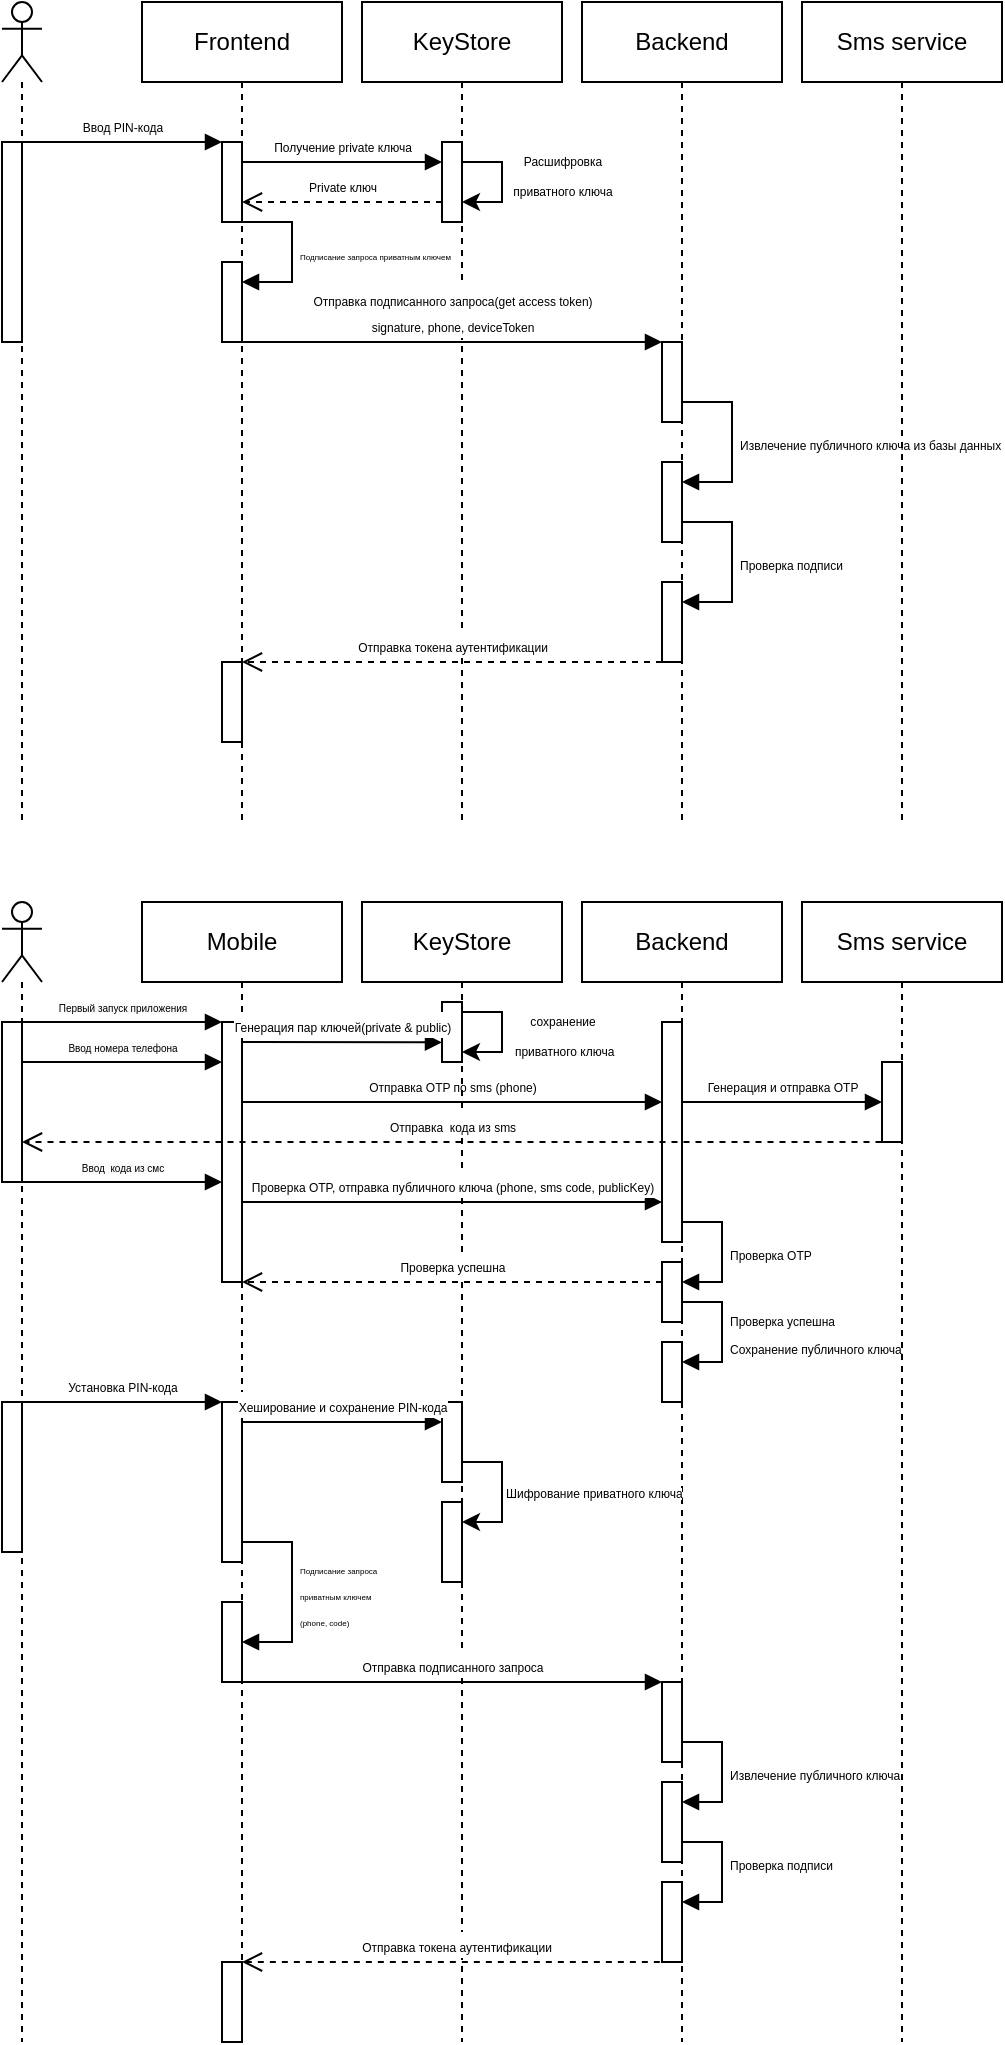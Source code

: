 <mxfile version="24.7.10">
  <diagram name="Page-1" id="2YBvvXClWsGukQMizWep">
    <mxGraphModel dx="717" dy="410" grid="1" gridSize="10" guides="1" tooltips="1" connect="1" arrows="1" fold="1" page="1" pageScale="1" pageWidth="850" pageHeight="1100" math="0" shadow="0">
      <root>
        <mxCell id="0" />
        <mxCell id="1" parent="0" />
        <mxCell id="j4ppFfh7coL_AdbM1LWi-92" value="" style="shape=umlLifeline;perimeter=lifelinePerimeter;whiteSpace=wrap;html=1;container=1;dropTarget=0;collapsible=0;recursiveResize=0;outlineConnect=0;portConstraint=eastwest;newEdgeStyle={&quot;curved&quot;:0,&quot;rounded&quot;:0};participant=umlActor;" vertex="1" parent="1">
          <mxGeometry x="120" y="40" width="20" height="410" as="geometry" />
        </mxCell>
        <mxCell id="j4ppFfh7coL_AdbM1LWi-113" value="" style="html=1;points=[[0,0,0,0,5],[0,1,0,0,-5],[1,0,0,0,5],[1,1,0,0,-5]];perimeter=orthogonalPerimeter;outlineConnect=0;targetShapes=umlLifeline;portConstraint=eastwest;newEdgeStyle={&quot;curved&quot;:0,&quot;rounded&quot;:0};" vertex="1" parent="j4ppFfh7coL_AdbM1LWi-92">
          <mxGeometry y="70" width="10" height="100" as="geometry" />
        </mxCell>
        <mxCell id="j4ppFfh7coL_AdbM1LWi-94" value="Frontend" style="shape=umlLifeline;perimeter=lifelinePerimeter;whiteSpace=wrap;html=1;container=1;dropTarget=0;collapsible=0;recursiveResize=0;outlineConnect=0;portConstraint=eastwest;newEdgeStyle={&quot;edgeStyle&quot;:&quot;elbowEdgeStyle&quot;,&quot;elbow&quot;:&quot;vertical&quot;,&quot;curved&quot;:0,&quot;rounded&quot;:0};" vertex="1" parent="1">
          <mxGeometry x="190" y="40" width="100" height="410" as="geometry" />
        </mxCell>
        <mxCell id="j4ppFfh7coL_AdbM1LWi-115" value="" style="html=1;points=[[0,0,0,0,5],[0,1,0,0,-5],[1,0,0,0,5],[1,1,0,0,-5]];perimeter=orthogonalPerimeter;outlineConnect=0;targetShapes=umlLifeline;portConstraint=eastwest;newEdgeStyle={&quot;curved&quot;:0,&quot;rounded&quot;:0};" vertex="1" parent="j4ppFfh7coL_AdbM1LWi-94">
          <mxGeometry x="40" y="70" width="10" height="40" as="geometry" />
        </mxCell>
        <mxCell id="j4ppFfh7coL_AdbM1LWi-120" value="" style="html=1;points=[[0,0,0,0,5],[0,1,0,0,-5],[1,0,0,0,5],[1,1,0,0,-5]];perimeter=orthogonalPerimeter;outlineConnect=0;targetShapes=umlLifeline;portConstraint=eastwest;newEdgeStyle={&quot;curved&quot;:0,&quot;rounded&quot;:0};" vertex="1" parent="j4ppFfh7coL_AdbM1LWi-94">
          <mxGeometry x="40" y="130" width="10" height="40" as="geometry" />
        </mxCell>
        <mxCell id="j4ppFfh7coL_AdbM1LWi-121" value="&lt;span style=&quot;font-size: 4px;&quot;&gt;Подписание запроса приватным ключем&lt;/span&gt;" style="html=1;align=left;spacingLeft=2;endArrow=block;rounded=0;edgeStyle=orthogonalEdgeStyle;curved=0;rounded=0;" edge="1" target="j4ppFfh7coL_AdbM1LWi-120" parent="j4ppFfh7coL_AdbM1LWi-94" source="j4ppFfh7coL_AdbM1LWi-115">
          <mxGeometry relative="1" as="geometry">
            <mxPoint x="45" y="110" as="sourcePoint" />
            <Array as="points">
              <mxPoint x="75" y="110" />
              <mxPoint x="75" y="140" />
            </Array>
          </mxGeometry>
        </mxCell>
        <mxCell id="j4ppFfh7coL_AdbM1LWi-130" value="" style="html=1;points=[[0,0,0,0,5],[0,1,0,0,-5],[1,0,0,0,5],[1,1,0,0,-5]];perimeter=orthogonalPerimeter;outlineConnect=0;targetShapes=umlLifeline;portConstraint=eastwest;newEdgeStyle={&quot;curved&quot;:0,&quot;rounded&quot;:0};" vertex="1" parent="j4ppFfh7coL_AdbM1LWi-94">
          <mxGeometry x="40" y="330" width="10" height="40" as="geometry" />
        </mxCell>
        <mxCell id="j4ppFfh7coL_AdbM1LWi-99" value="KeyStore" style="shape=umlLifeline;perimeter=lifelinePerimeter;whiteSpace=wrap;html=1;container=1;dropTarget=0;collapsible=0;recursiveResize=0;outlineConnect=0;portConstraint=eastwest;newEdgeStyle={&quot;curved&quot;:0,&quot;rounded&quot;:0};" vertex="1" parent="1">
          <mxGeometry x="300" y="40" width="100" height="410" as="geometry" />
        </mxCell>
        <mxCell id="j4ppFfh7coL_AdbM1LWi-116" value="" style="html=1;points=[[0,0,0,0,5],[0,1,0,0,-5],[1,0,0,0,5],[1,1,0,0,-5]];perimeter=orthogonalPerimeter;outlineConnect=0;targetShapes=umlLifeline;portConstraint=eastwest;newEdgeStyle={&quot;curved&quot;:0,&quot;rounded&quot;:0};" vertex="1" parent="j4ppFfh7coL_AdbM1LWi-99">
          <mxGeometry x="40" y="70" width="10" height="40" as="geometry" />
        </mxCell>
        <mxCell id="j4ppFfh7coL_AdbM1LWi-190" style="edgeStyle=orthogonalEdgeStyle;rounded=0;orthogonalLoop=1;jettySize=auto;html=1;curved=0;elbow=vertical;" edge="1" parent="j4ppFfh7coL_AdbM1LWi-99" source="j4ppFfh7coL_AdbM1LWi-116" target="j4ppFfh7coL_AdbM1LWi-116">
          <mxGeometry relative="1" as="geometry" />
        </mxCell>
        <mxCell id="j4ppFfh7coL_AdbM1LWi-101" value="Backend" style="shape=umlLifeline;perimeter=lifelinePerimeter;whiteSpace=wrap;html=1;container=1;dropTarget=0;collapsible=0;recursiveResize=0;outlineConnect=0;portConstraint=eastwest;newEdgeStyle={&quot;edgeStyle&quot;:&quot;elbowEdgeStyle&quot;,&quot;elbow&quot;:&quot;vertical&quot;,&quot;curved&quot;:0,&quot;rounded&quot;:0};" vertex="1" parent="1">
          <mxGeometry x="410" y="40" width="100" height="410" as="geometry" />
        </mxCell>
        <mxCell id="j4ppFfh7coL_AdbM1LWi-123" value="" style="html=1;points=[[0,0,0,0,5],[0,1,0,0,-5],[1,0,0,0,5],[1,1,0,0,-5]];perimeter=orthogonalPerimeter;outlineConnect=0;targetShapes=umlLifeline;portConstraint=eastwest;newEdgeStyle={&quot;curved&quot;:0,&quot;rounded&quot;:0};" vertex="1" parent="j4ppFfh7coL_AdbM1LWi-101">
          <mxGeometry x="40" y="170" width="10" height="40" as="geometry" />
        </mxCell>
        <mxCell id="j4ppFfh7coL_AdbM1LWi-126" value="" style="html=1;points=[[0,0,0,0,5],[0,1,0,0,-5],[1,0,0,0,5],[1,1,0,0,-5]];perimeter=orthogonalPerimeter;outlineConnect=0;targetShapes=umlLifeline;portConstraint=eastwest;newEdgeStyle={&quot;curved&quot;:0,&quot;rounded&quot;:0};" vertex="1" parent="j4ppFfh7coL_AdbM1LWi-101">
          <mxGeometry x="40" y="230" width="10" height="40" as="geometry" />
        </mxCell>
        <mxCell id="j4ppFfh7coL_AdbM1LWi-127" value="&lt;font style=&quot;font-size: 6px;&quot;&gt;Извлечение публичного ключа из базы данных&lt;/font&gt;" style="html=1;align=left;spacingLeft=2;endArrow=block;rounded=0;edgeStyle=orthogonalEdgeStyle;curved=0;rounded=0;" edge="1" target="j4ppFfh7coL_AdbM1LWi-126" parent="j4ppFfh7coL_AdbM1LWi-101" source="j4ppFfh7coL_AdbM1LWi-123">
          <mxGeometry relative="1" as="geometry">
            <mxPoint x="45" y="210" as="sourcePoint" />
            <Array as="points">
              <mxPoint x="75" y="200" />
              <mxPoint x="75" y="240" />
            </Array>
          </mxGeometry>
        </mxCell>
        <mxCell id="j4ppFfh7coL_AdbM1LWi-128" value="" style="html=1;points=[[0,0,0,0,5],[0,1,0,0,-5],[1,0,0,0,5],[1,1,0,0,-5]];perimeter=orthogonalPerimeter;outlineConnect=0;targetShapes=umlLifeline;portConstraint=eastwest;newEdgeStyle={&quot;curved&quot;:0,&quot;rounded&quot;:0};" vertex="1" parent="j4ppFfh7coL_AdbM1LWi-101">
          <mxGeometry x="40" y="290" width="10" height="40" as="geometry" />
        </mxCell>
        <mxCell id="j4ppFfh7coL_AdbM1LWi-129" value="&lt;span style=&quot;font-size: 6px;&quot;&gt;Проверка подписи&lt;/span&gt;" style="html=1;align=left;spacingLeft=2;endArrow=block;rounded=0;edgeStyle=orthogonalEdgeStyle;curved=0;rounded=0;" edge="1" target="j4ppFfh7coL_AdbM1LWi-128" parent="j4ppFfh7coL_AdbM1LWi-101" source="j4ppFfh7coL_AdbM1LWi-126">
          <mxGeometry relative="1" as="geometry">
            <mxPoint x="45" y="280" as="sourcePoint" />
            <Array as="points">
              <mxPoint x="75" y="260" />
              <mxPoint x="75" y="300" />
            </Array>
          </mxGeometry>
        </mxCell>
        <mxCell id="j4ppFfh7coL_AdbM1LWi-111" value="Sms service" style="shape=umlLifeline;perimeter=lifelinePerimeter;whiteSpace=wrap;html=1;container=1;dropTarget=0;collapsible=0;recursiveResize=0;outlineConnect=0;portConstraint=eastwest;newEdgeStyle={&quot;curved&quot;:0,&quot;rounded&quot;:0};" vertex="1" parent="1">
          <mxGeometry x="520" y="40" width="100" height="410" as="geometry" />
        </mxCell>
        <mxCell id="j4ppFfh7coL_AdbM1LWi-114" value="&lt;font style=&quot;font-size: 6px;&quot;&gt;Ввод PIN-кода&lt;/font&gt;" style="html=1;verticalAlign=bottom;endArrow=block;curved=0;rounded=0;" edge="1" parent="1">
          <mxGeometry width="80" relative="1" as="geometry">
            <mxPoint x="130" y="110" as="sourcePoint" />
            <mxPoint x="230" y="110" as="targetPoint" />
            <Array as="points">
              <mxPoint x="200" y="110" />
            </Array>
          </mxGeometry>
        </mxCell>
        <mxCell id="j4ppFfh7coL_AdbM1LWi-117" value="&lt;font style=&quot;font-size: 6px;&quot;&gt;Получение private ключа&lt;/font&gt;" style="html=1;verticalAlign=bottom;endArrow=block;curved=0;rounded=0;" edge="1" parent="1" source="j4ppFfh7coL_AdbM1LWi-94" target="j4ppFfh7coL_AdbM1LWi-116">
          <mxGeometry width="80" relative="1" as="geometry">
            <mxPoint x="260" y="120" as="sourcePoint" />
            <mxPoint x="340" y="120" as="targetPoint" />
            <Array as="points">
              <mxPoint x="290" y="120" />
            </Array>
          </mxGeometry>
        </mxCell>
        <mxCell id="j4ppFfh7coL_AdbM1LWi-122" value="&lt;span style=&quot;font-size: 6px;&quot;&gt;Отправка подписанного запроса(get access token)&lt;/span&gt;&lt;div&gt;&lt;span style=&quot;font-size: 6px;&quot;&gt;signature, phone, deviceToken&lt;/span&gt;&lt;/div&gt;" style="html=1;verticalAlign=bottom;endArrow=block;curved=0;rounded=0;" edge="1" parent="1" target="j4ppFfh7coL_AdbM1LWi-123">
          <mxGeometry width="80" relative="1" as="geometry">
            <mxPoint x="240" y="210" as="sourcePoint" />
            <mxPoint x="320" y="210" as="targetPoint" />
          </mxGeometry>
        </mxCell>
        <mxCell id="j4ppFfh7coL_AdbM1LWi-131" value="&lt;span style=&quot;font-size: 6px;&quot;&gt;Отправка токена аутентификации&lt;/span&gt;" style="html=1;verticalAlign=bottom;endArrow=open;dashed=1;endSize=8;curved=0;rounded=0;" edge="1" parent="1">
          <mxGeometry relative="1" as="geometry">
            <mxPoint x="450" y="370" as="sourcePoint" />
            <mxPoint x="239.987" y="370" as="targetPoint" />
          </mxGeometry>
        </mxCell>
        <mxCell id="j4ppFfh7coL_AdbM1LWi-134" value="&lt;font style=&quot;font-size: 6px;&quot;&gt;Private ключ&lt;/font&gt;" style="html=1;verticalAlign=bottom;endArrow=open;dashed=1;endSize=8;curved=0;rounded=0;" edge="1" parent="1" target="j4ppFfh7coL_AdbM1LWi-94">
          <mxGeometry relative="1" as="geometry">
            <mxPoint x="340" y="140" as="sourcePoint" />
            <mxPoint x="260" y="140" as="targetPoint" />
          </mxGeometry>
        </mxCell>
        <mxCell id="j4ppFfh7coL_AdbM1LWi-137" value="" style="shape=umlLifeline;perimeter=lifelinePerimeter;whiteSpace=wrap;html=1;container=1;dropTarget=0;collapsible=0;recursiveResize=0;outlineConnect=0;portConstraint=eastwest;newEdgeStyle={&quot;curved&quot;:0,&quot;rounded&quot;:0};participant=umlActor;" vertex="1" parent="1">
          <mxGeometry x="120" y="490" width="20" height="570" as="geometry" />
        </mxCell>
        <mxCell id="j4ppFfh7coL_AdbM1LWi-138" value="" style="html=1;points=[[0,0,0,0,5],[0,1,0,0,-5],[1,0,0,0,5],[1,1,0,0,-5]];perimeter=orthogonalPerimeter;outlineConnect=0;targetShapes=umlLifeline;portConstraint=eastwest;newEdgeStyle={&quot;curved&quot;:0,&quot;rounded&quot;:0};" vertex="1" parent="j4ppFfh7coL_AdbM1LWi-137">
          <mxGeometry y="60" width="10" height="80" as="geometry" />
        </mxCell>
        <mxCell id="j4ppFfh7coL_AdbM1LWi-165" value="" style="html=1;points=[[0,0,0,0,5],[0,1,0,0,-5],[1,0,0,0,5],[1,1,0,0,-5]];perimeter=orthogonalPerimeter;outlineConnect=0;targetShapes=umlLifeline;portConstraint=eastwest;newEdgeStyle={&quot;curved&quot;:0,&quot;rounded&quot;:0};" vertex="1" parent="j4ppFfh7coL_AdbM1LWi-137">
          <mxGeometry y="250" width="10" height="75" as="geometry" />
        </mxCell>
        <mxCell id="j4ppFfh7coL_AdbM1LWi-139" value="Mobile" style="shape=umlLifeline;perimeter=lifelinePerimeter;whiteSpace=wrap;html=1;container=1;dropTarget=0;collapsible=0;recursiveResize=0;outlineConnect=0;portConstraint=eastwest;newEdgeStyle={&quot;edgeStyle&quot;:&quot;elbowEdgeStyle&quot;,&quot;elbow&quot;:&quot;vertical&quot;,&quot;curved&quot;:0,&quot;rounded&quot;:0};" vertex="1" parent="1">
          <mxGeometry x="190" y="490" width="100" height="570" as="geometry" />
        </mxCell>
        <mxCell id="j4ppFfh7coL_AdbM1LWi-140" value="" style="html=1;points=[[0,0,0,0,5],[0,1,0,0,-5],[1,0,0,0,5],[1,1,0,0,-5]];perimeter=orthogonalPerimeter;outlineConnect=0;targetShapes=umlLifeline;portConstraint=eastwest;newEdgeStyle={&quot;curved&quot;:0,&quot;rounded&quot;:0};" vertex="1" parent="j4ppFfh7coL_AdbM1LWi-139">
          <mxGeometry x="40" y="60" width="10" height="130" as="geometry" />
        </mxCell>
        <mxCell id="j4ppFfh7coL_AdbM1LWi-141" value="" style="html=1;points=[[0,0,0,0,5],[0,1,0,0,-5],[1,0,0,0,5],[1,1,0,0,-5]];perimeter=orthogonalPerimeter;outlineConnect=0;targetShapes=umlLifeline;portConstraint=eastwest;newEdgeStyle={&quot;curved&quot;:0,&quot;rounded&quot;:0};" vertex="1" parent="j4ppFfh7coL_AdbM1LWi-139">
          <mxGeometry x="40" y="250" width="10" height="80" as="geometry" />
        </mxCell>
        <mxCell id="j4ppFfh7coL_AdbM1LWi-142" value="" style="html=1;points=[[0,0,0,0,5],[0,1,0,0,-5],[1,0,0,0,5],[1,1,0,0,-5]];perimeter=orthogonalPerimeter;outlineConnect=0;targetShapes=umlLifeline;portConstraint=eastwest;newEdgeStyle={&quot;curved&quot;:0,&quot;rounded&quot;:0};" vertex="1" parent="j4ppFfh7coL_AdbM1LWi-139">
          <mxGeometry x="40" y="350" width="10" height="40" as="geometry" />
        </mxCell>
        <mxCell id="j4ppFfh7coL_AdbM1LWi-143" value="&lt;font style=&quot;font-size: 4px;&quot;&gt;Подписание запроса&amp;nbsp;&lt;/font&gt;&lt;div&gt;&lt;font style=&quot;font-size: 4px;&quot;&gt;приватным ключем&amp;nbsp;&lt;br&gt;&lt;/font&gt;&lt;/div&gt;&lt;div&gt;&lt;font style=&quot;font-size: 4px;&quot;&gt;(phone, code)&lt;/font&gt;&lt;/div&gt;" style="html=1;align=left;spacingLeft=2;endArrow=block;rounded=0;edgeStyle=orthogonalEdgeStyle;curved=0;rounded=0;" edge="1" parent="j4ppFfh7coL_AdbM1LWi-139" target="j4ppFfh7coL_AdbM1LWi-142" source="j4ppFfh7coL_AdbM1LWi-141">
          <mxGeometry relative="1" as="geometry">
            <mxPoint x="45" y="290" as="sourcePoint" />
            <Array as="points">
              <mxPoint x="75" y="320" />
              <mxPoint x="75" y="370" />
            </Array>
          </mxGeometry>
        </mxCell>
        <mxCell id="j4ppFfh7coL_AdbM1LWi-144" value="" style="html=1;points=[[0,0,0,0,5],[0,1,0,0,-5],[1,0,0,0,5],[1,1,0,0,-5]];perimeter=orthogonalPerimeter;outlineConnect=0;targetShapes=umlLifeline;portConstraint=eastwest;newEdgeStyle={&quot;curved&quot;:0,&quot;rounded&quot;:0};" vertex="1" parent="j4ppFfh7coL_AdbM1LWi-139">
          <mxGeometry x="40" y="530" width="10" height="40" as="geometry" />
        </mxCell>
        <mxCell id="j4ppFfh7coL_AdbM1LWi-145" value="Backend" style="shape=umlLifeline;perimeter=lifelinePerimeter;whiteSpace=wrap;html=1;container=1;dropTarget=0;collapsible=0;recursiveResize=0;outlineConnect=0;portConstraint=eastwest;newEdgeStyle={&quot;edgeStyle&quot;:&quot;elbowEdgeStyle&quot;,&quot;elbow&quot;:&quot;vertical&quot;,&quot;curved&quot;:0,&quot;rounded&quot;:0};" vertex="1" parent="1">
          <mxGeometry x="410" y="490" width="100" height="570" as="geometry" />
        </mxCell>
        <mxCell id="j4ppFfh7coL_AdbM1LWi-146" value="" style="html=1;points=[[0,0,0,0,5],[0,1,0,0,-5],[1,0,0,0,5],[1,1,0,0,-5]];perimeter=orthogonalPerimeter;outlineConnect=0;targetShapes=umlLifeline;portConstraint=eastwest;newEdgeStyle={&quot;curved&quot;:0,&quot;rounded&quot;:0};" vertex="1" parent="j4ppFfh7coL_AdbM1LWi-145">
          <mxGeometry x="40" y="60" width="10" height="110" as="geometry" />
        </mxCell>
        <mxCell id="j4ppFfh7coL_AdbM1LWi-147" value="" style="html=1;points=[[0,0,0,0,5],[0,1,0,0,-5],[1,0,0,0,5],[1,1,0,0,-5]];perimeter=orthogonalPerimeter;outlineConnect=0;targetShapes=umlLifeline;portConstraint=eastwest;newEdgeStyle={&quot;curved&quot;:0,&quot;rounded&quot;:0};" vertex="1" parent="j4ppFfh7coL_AdbM1LWi-145">
          <mxGeometry x="40" y="180" width="10" height="30" as="geometry" />
        </mxCell>
        <mxCell id="j4ppFfh7coL_AdbM1LWi-148" value="&lt;font style=&quot;font-size: 6px;&quot;&gt;Проверка OTP&lt;/font&gt;" style="html=1;align=left;spacingLeft=2;endArrow=block;rounded=0;edgeStyle=orthogonalEdgeStyle;curved=0;rounded=0;" edge="1" parent="j4ppFfh7coL_AdbM1LWi-145">
          <mxGeometry relative="1" as="geometry">
            <mxPoint x="50" y="160" as="sourcePoint" />
            <Array as="points">
              <mxPoint x="70" y="160" />
              <mxPoint x="70" y="190" />
            </Array>
            <mxPoint x="50" y="190" as="targetPoint" />
            <mxPoint as="offset" />
          </mxGeometry>
        </mxCell>
        <mxCell id="j4ppFfh7coL_AdbM1LWi-150" value="" style="html=1;points=[[0,0,0,0,5],[0,1,0,0,-5],[1,0,0,0,5],[1,1,0,0,-5]];perimeter=orthogonalPerimeter;outlineConnect=0;targetShapes=umlLifeline;portConstraint=eastwest;newEdgeStyle={&quot;curved&quot;:0,&quot;rounded&quot;:0};" vertex="1" parent="j4ppFfh7coL_AdbM1LWi-145">
          <mxGeometry x="40" y="390" width="10" height="40" as="geometry" />
        </mxCell>
        <mxCell id="j4ppFfh7coL_AdbM1LWi-151" value="" style="html=1;points=[[0,0,0,0,5],[0,1,0,0,-5],[1,0,0,0,5],[1,1,0,0,-5]];perimeter=orthogonalPerimeter;outlineConnect=0;targetShapes=umlLifeline;portConstraint=eastwest;newEdgeStyle={&quot;curved&quot;:0,&quot;rounded&quot;:0};" vertex="1" parent="j4ppFfh7coL_AdbM1LWi-145">
          <mxGeometry x="40" y="440" width="10" height="40" as="geometry" />
        </mxCell>
        <mxCell id="j4ppFfh7coL_AdbM1LWi-152" value="&lt;font style=&quot;font-size: 6px;&quot;&gt;Извлечение публичного ключа&lt;/font&gt;" style="html=1;align=left;spacingLeft=2;endArrow=block;rounded=0;edgeStyle=orthogonalEdgeStyle;curved=0;rounded=0;" edge="1" parent="j4ppFfh7coL_AdbM1LWi-145" target="j4ppFfh7coL_AdbM1LWi-151" source="j4ppFfh7coL_AdbM1LWi-150">
          <mxGeometry relative="1" as="geometry">
            <mxPoint x="45" y="400" as="sourcePoint" />
            <Array as="points">
              <mxPoint x="70" y="420" />
              <mxPoint x="70" y="450" />
            </Array>
          </mxGeometry>
        </mxCell>
        <mxCell id="j4ppFfh7coL_AdbM1LWi-153" value="" style="html=1;points=[[0,0,0,0,5],[0,1,0,0,-5],[1,0,0,0,5],[1,1,0,0,-5]];perimeter=orthogonalPerimeter;outlineConnect=0;targetShapes=umlLifeline;portConstraint=eastwest;newEdgeStyle={&quot;curved&quot;:0,&quot;rounded&quot;:0};" vertex="1" parent="j4ppFfh7coL_AdbM1LWi-145">
          <mxGeometry x="40" y="490" width="10" height="40" as="geometry" />
        </mxCell>
        <mxCell id="j4ppFfh7coL_AdbM1LWi-154" value="&lt;font style=&quot;font-size: 6px;&quot;&gt;Проверка подписи&lt;/font&gt;" style="html=1;align=left;spacingLeft=2;endArrow=block;rounded=0;edgeStyle=orthogonalEdgeStyle;curved=0;rounded=0;" edge="1" parent="j4ppFfh7coL_AdbM1LWi-145" target="j4ppFfh7coL_AdbM1LWi-153">
          <mxGeometry relative="1" as="geometry">
            <mxPoint x="50" y="460" as="sourcePoint" />
            <Array as="points">
              <mxPoint x="50" y="470" />
              <mxPoint x="70" y="470" />
              <mxPoint x="70" y="500" />
            </Array>
          </mxGeometry>
        </mxCell>
        <mxCell id="j4ppFfh7coL_AdbM1LWi-175" value="" style="html=1;points=[[0,0,0,0,5],[0,1,0,0,-5],[1,0,0,0,5],[1,1,0,0,-5]];perimeter=orthogonalPerimeter;outlineConnect=0;targetShapes=umlLifeline;portConstraint=eastwest;newEdgeStyle={&quot;curved&quot;:0,&quot;rounded&quot;:0};" vertex="1" parent="j4ppFfh7coL_AdbM1LWi-145">
          <mxGeometry x="40" y="220" width="10" height="30" as="geometry" />
        </mxCell>
        <mxCell id="j4ppFfh7coL_AdbM1LWi-176" value="&lt;font style=&quot;font-size: 6px;&quot;&gt;Проверка успешна&lt;br&gt;Сохранение публичного ключа&lt;/font&gt;" style="html=1;align=left;spacingLeft=2;endArrow=block;rounded=0;edgeStyle=orthogonalEdgeStyle;curved=0;rounded=0;" edge="1" target="j4ppFfh7coL_AdbM1LWi-175" parent="j4ppFfh7coL_AdbM1LWi-145" source="j4ppFfh7coL_AdbM1LWi-147">
          <mxGeometry relative="1" as="geometry">
            <mxPoint x="60" y="180" as="sourcePoint" />
            <Array as="points">
              <mxPoint x="70" y="200" />
              <mxPoint x="70" y="230" />
            </Array>
          </mxGeometry>
        </mxCell>
        <mxCell id="j4ppFfh7coL_AdbM1LWi-155" value="&lt;span style=&quot;font-size: 5px; background-color: rgb(251, 251, 251);&quot;&gt;Ввод номера телефона&lt;/span&gt;" style="html=1;verticalAlign=bottom;endArrow=block;curved=0;rounded=0;" edge="1" parent="1">
          <mxGeometry x="0.003" width="80" relative="1" as="geometry">
            <mxPoint x="130" y="570" as="sourcePoint" />
            <mxPoint x="230" y="570" as="targetPoint" />
            <mxPoint as="offset" />
          </mxGeometry>
        </mxCell>
        <mxCell id="j4ppFfh7coL_AdbM1LWi-156" value="&lt;div style=&quot;&quot;&gt;&lt;span style=&quot;font-size: 6px;&quot;&gt;Отправка OTP по sms (phone)&lt;/span&gt;&lt;/div&gt;" style="html=1;verticalAlign=bottom;endArrow=block;curved=0;rounded=0;align=center;" edge="1" parent="1">
          <mxGeometry x="-0.001" width="80" relative="1" as="geometry">
            <mxPoint x="239.997" y="590" as="sourcePoint" />
            <mxPoint x="450" y="590" as="targetPoint" />
            <Array as="points">
              <mxPoint x="430" y="590" />
            </Array>
            <mxPoint as="offset" />
          </mxGeometry>
        </mxCell>
        <mxCell id="j4ppFfh7coL_AdbM1LWi-157" value="KeyStore" style="shape=umlLifeline;perimeter=lifelinePerimeter;whiteSpace=wrap;html=1;container=1;dropTarget=0;collapsible=0;recursiveResize=0;outlineConnect=0;portConstraint=eastwest;newEdgeStyle={&quot;curved&quot;:0,&quot;rounded&quot;:0};" vertex="1" parent="1">
          <mxGeometry x="300" y="490" width="100" height="570" as="geometry" />
        </mxCell>
        <mxCell id="j4ppFfh7coL_AdbM1LWi-185" style="edgeStyle=orthogonalEdgeStyle;rounded=0;orthogonalLoop=1;jettySize=auto;html=1;curved=0;" edge="1" parent="j4ppFfh7coL_AdbM1LWi-157" source="j4ppFfh7coL_AdbM1LWi-158" target="j4ppFfh7coL_AdbM1LWi-157">
          <mxGeometry relative="1" as="geometry">
            <Array as="points">
              <mxPoint x="60" y="310" />
              <mxPoint x="60" y="310" />
            </Array>
          </mxGeometry>
        </mxCell>
        <mxCell id="j4ppFfh7coL_AdbM1LWi-158" value="" style="html=1;points=[[0,0,0,0,5],[0,1,0,0,-5],[1,0,0,0,5],[1,1,0,0,-5]];perimeter=orthogonalPerimeter;outlineConnect=0;targetShapes=umlLifeline;portConstraint=eastwest;newEdgeStyle={&quot;curved&quot;:0,&quot;rounded&quot;:0};" vertex="1" parent="j4ppFfh7coL_AdbM1LWi-157">
          <mxGeometry x="40" y="250" width="10" height="40" as="geometry" />
        </mxCell>
        <mxCell id="j4ppFfh7coL_AdbM1LWi-177" value="" style="html=1;points=[[0,0,0,0,5],[0,1,0,0,-5],[1,0,0,0,5],[1,1,0,0,-5]];perimeter=orthogonalPerimeter;outlineConnect=0;targetShapes=umlLifeline;portConstraint=eastwest;newEdgeStyle={&quot;curved&quot;:0,&quot;rounded&quot;:0};" vertex="1" parent="j4ppFfh7coL_AdbM1LWi-157">
          <mxGeometry x="40" y="50" width="10" height="30" as="geometry" />
        </mxCell>
        <mxCell id="j4ppFfh7coL_AdbM1LWi-184" value="" style="html=1;points=[[0,0,0,0,5],[0,1,0,0,-5],[1,0,0,0,5],[1,1,0,0,-5]];perimeter=orthogonalPerimeter;outlineConnect=0;targetShapes=umlLifeline;portConstraint=eastwest;newEdgeStyle={&quot;curved&quot;:0,&quot;rounded&quot;:0};" vertex="1" parent="j4ppFfh7coL_AdbM1LWi-157">
          <mxGeometry x="40" y="300" width="10" height="40" as="geometry" />
        </mxCell>
        <mxCell id="j4ppFfh7coL_AdbM1LWi-186" value="" style="edgeStyle=orthogonalEdgeStyle;rounded=0;orthogonalLoop=1;jettySize=auto;html=1;curved=0;" edge="1" parent="j4ppFfh7coL_AdbM1LWi-157" source="j4ppFfh7coL_AdbM1LWi-158" target="j4ppFfh7coL_AdbM1LWi-184">
          <mxGeometry relative="1" as="geometry">
            <Array as="points">
              <mxPoint x="70" y="280" />
              <mxPoint x="70" y="310" />
            </Array>
          </mxGeometry>
        </mxCell>
        <mxCell id="j4ppFfh7coL_AdbM1LWi-192" value="" style="edgeStyle=orthogonalEdgeStyle;rounded=0;orthogonalLoop=1;jettySize=auto;html=1;curved=0;" edge="1" parent="j4ppFfh7coL_AdbM1LWi-157" source="j4ppFfh7coL_AdbM1LWi-177" target="j4ppFfh7coL_AdbM1LWi-177">
          <mxGeometry relative="1" as="geometry" />
        </mxCell>
        <mxCell id="j4ppFfh7coL_AdbM1LWi-159" value="&lt;span style=&quot;font-size: 5px; background-color: rgb(251, 251, 251);&quot;&gt;Ввод&amp;nbsp; кода из смс&lt;/span&gt;" style="html=1;verticalAlign=bottom;endArrow=block;curved=0;rounded=0;" edge="1" parent="1">
          <mxGeometry x="0.003" width="80" relative="1" as="geometry">
            <mxPoint x="130" y="630" as="sourcePoint" />
            <mxPoint x="230" y="630" as="targetPoint" />
            <mxPoint as="offset" />
          </mxGeometry>
        </mxCell>
        <mxCell id="j4ppFfh7coL_AdbM1LWi-160" value="Sms service" style="shape=umlLifeline;perimeter=lifelinePerimeter;whiteSpace=wrap;html=1;container=1;dropTarget=0;collapsible=0;recursiveResize=0;outlineConnect=0;portConstraint=eastwest;newEdgeStyle={&quot;curved&quot;:0,&quot;rounded&quot;:0};" vertex="1" parent="1">
          <mxGeometry x="520" y="490" width="100" height="570" as="geometry" />
        </mxCell>
        <mxCell id="j4ppFfh7coL_AdbM1LWi-161" value="" style="html=1;points=[[0,0,0,0,5],[0,1,0,0,-5],[1,0,0,0,5],[1,1,0,0,-5]];perimeter=orthogonalPerimeter;outlineConnect=0;targetShapes=umlLifeline;portConstraint=eastwest;newEdgeStyle={&quot;curved&quot;:0,&quot;rounded&quot;:0};" vertex="1" parent="j4ppFfh7coL_AdbM1LWi-160">
          <mxGeometry x="40" y="80" width="10" height="40" as="geometry" />
        </mxCell>
        <mxCell id="j4ppFfh7coL_AdbM1LWi-162" value="&lt;font style=&quot;font-size: 6px;&quot;&gt;Генерация и отправка OTP&lt;/font&gt;" style="html=1;verticalAlign=bottom;endArrow=block;curved=0;rounded=0;" edge="1" parent="1">
          <mxGeometry width="80" relative="1" as="geometry">
            <mxPoint x="460" y="590" as="sourcePoint" />
            <mxPoint x="560" y="590" as="targetPoint" />
            <mxPoint as="offset" />
          </mxGeometry>
        </mxCell>
        <mxCell id="j4ppFfh7coL_AdbM1LWi-163" value="&lt;font style=&quot;font-size: 6px;&quot;&gt;Проверка OTP, отправка публичного ключа (phone, sms code, publicKey&lt;/font&gt;&lt;span style=&quot;font-size: 6px;&quot;&gt;)&lt;/span&gt;" style="html=1;verticalAlign=bottom;endArrow=block;curved=0;rounded=0;" edge="1" parent="1">
          <mxGeometry width="80" relative="1" as="geometry">
            <mxPoint x="240" y="640" as="sourcePoint" />
            <mxPoint x="450" y="640" as="targetPoint" />
          </mxGeometry>
        </mxCell>
        <mxCell id="j4ppFfh7coL_AdbM1LWi-164" value="&lt;font style=&quot;font-size: 6px;&quot;&gt;Проверка успешна&lt;/font&gt;" style="html=1;verticalAlign=bottom;endArrow=open;dashed=1;endSize=8;curved=0;rounded=0;" edge="1" parent="1" target="j4ppFfh7coL_AdbM1LWi-139">
          <mxGeometry relative="1" as="geometry">
            <mxPoint x="450" y="680" as="sourcePoint" />
            <mxPoint x="370" y="680" as="targetPoint" />
          </mxGeometry>
        </mxCell>
        <mxCell id="j4ppFfh7coL_AdbM1LWi-166" value="&lt;font style=&quot;font-size: 6px;&quot;&gt;Установка PIN-кода&lt;/font&gt;" style="html=1;verticalAlign=bottom;endArrow=block;curved=0;rounded=0;" edge="1" parent="1">
          <mxGeometry width="80" relative="1" as="geometry">
            <mxPoint x="130" y="740" as="sourcePoint" />
            <mxPoint x="230.0" y="740" as="targetPoint" />
          </mxGeometry>
        </mxCell>
        <mxCell id="j4ppFfh7coL_AdbM1LWi-167" value="&lt;font style=&quot;font-size: 6px;&quot;&gt;Хеширование и сохранение PIN-кода&lt;/font&gt;" style="html=1;verticalAlign=bottom;endArrow=block;curved=0;rounded=0;" edge="1" parent="1">
          <mxGeometry width="80" relative="1" as="geometry">
            <mxPoint x="240" y="750" as="sourcePoint" />
            <mxPoint x="340" y="750" as="targetPoint" />
            <mxPoint as="offset" />
          </mxGeometry>
        </mxCell>
        <mxCell id="j4ppFfh7coL_AdbM1LWi-170" value="&lt;font style=&quot;font-size: 6px;&quot;&gt;Отправка подписанного запроса&lt;/font&gt;" style="html=1;verticalAlign=bottom;endArrow=block;curved=0;rounded=0;" edge="1" parent="1">
          <mxGeometry width="80" relative="1" as="geometry">
            <mxPoint x="240" y="880" as="sourcePoint" />
            <mxPoint x="450" y="880" as="targetPoint" />
          </mxGeometry>
        </mxCell>
        <mxCell id="j4ppFfh7coL_AdbM1LWi-171" value="&lt;font style=&quot;font-size: 6px;&quot;&gt;Отправка токена аутентификации&lt;/font&gt;" style="html=1;verticalAlign=bottom;endArrow=open;dashed=1;endSize=8;curved=0;rounded=0;" edge="1" parent="1" target="j4ppFfh7coL_AdbM1LWi-144">
          <mxGeometry relative="1" as="geometry">
            <mxPoint x="454.92" y="1020" as="sourcePoint" />
            <mxPoint x="245.087" y="1020" as="targetPoint" />
          </mxGeometry>
        </mxCell>
        <mxCell id="j4ppFfh7coL_AdbM1LWi-172" value="&lt;span style=&quot;font-size: 6px;&quot;&gt;Отправка&amp;nbsp; кода из sms&lt;/span&gt;" style="html=1;verticalAlign=bottom;endArrow=open;dashed=1;endSize=8;curved=0;rounded=0;" edge="1" parent="1">
          <mxGeometry relative="1" as="geometry">
            <mxPoint x="559.75" y="610" as="sourcePoint" />
            <mxPoint x="130.003" y="610" as="targetPoint" />
          </mxGeometry>
        </mxCell>
        <mxCell id="j4ppFfh7coL_AdbM1LWi-178" value="&lt;font style=&quot;font-size: 6px;&quot;&gt;Генерация пар ключей(private &amp;amp; public)&lt;/font&gt;" style="html=1;verticalAlign=bottom;endArrow=block;curved=0;rounded=0;" edge="1" parent="1">
          <mxGeometry width="80" relative="1" as="geometry">
            <mxPoint x="240" y="560" as="sourcePoint" />
            <mxPoint x="340" y="560.2" as="targetPoint" />
            <mxPoint as="offset" />
          </mxGeometry>
        </mxCell>
        <mxCell id="j4ppFfh7coL_AdbM1LWi-180" value="&lt;span style=&quot;font-size: 5px; background-color: rgb(251, 251, 251);&quot;&gt;Первый запуск приложения&lt;/span&gt;" style="html=1;verticalAlign=bottom;endArrow=block;curved=0;rounded=0;" edge="1" parent="1">
          <mxGeometry x="0.003" width="80" relative="1" as="geometry">
            <mxPoint x="130" y="550" as="sourcePoint" />
            <mxPoint x="230" y="550" as="targetPoint" />
            <mxPoint as="offset" />
          </mxGeometry>
        </mxCell>
        <mxCell id="j4ppFfh7coL_AdbM1LWi-188" value="&lt;span style=&quot;font-size: 6px; text-wrap: nowrap; background-color: rgb(255, 255, 255);&quot;&gt;Шифрование приватного ключа&lt;/span&gt;" style="text;whiteSpace=wrap;html=1;" vertex="1" parent="1">
          <mxGeometry x="370" y="770" width="60" height="30" as="geometry" />
        </mxCell>
        <mxCell id="j4ppFfh7coL_AdbM1LWi-191" value="&lt;span style=&quot;font-size: 6px;&quot;&gt;Расшифровка &lt;br&gt;приватного ключа&lt;/span&gt;" style="text;html=1;align=center;verticalAlign=middle;resizable=0;points=[];autosize=1;strokeColor=none;fillColor=none;" vertex="1" parent="1">
          <mxGeometry x="365" y="105" width="70" height="40" as="geometry" />
        </mxCell>
        <mxCell id="j4ppFfh7coL_AdbM1LWi-193" value="&lt;span style=&quot;font-size: 6px;&quot;&gt;сохранение&lt;/span&gt;&lt;div&gt;&lt;span style=&quot;font-size: 6px;&quot;&gt;&amp;nbsp;приватного ключа&lt;/span&gt;&lt;/div&gt;" style="text;html=1;align=center;verticalAlign=middle;resizable=0;points=[];autosize=1;strokeColor=none;fillColor=none;" vertex="1" parent="1">
          <mxGeometry x="365" y="535" width="70" height="40" as="geometry" />
        </mxCell>
      </root>
    </mxGraphModel>
  </diagram>
</mxfile>
